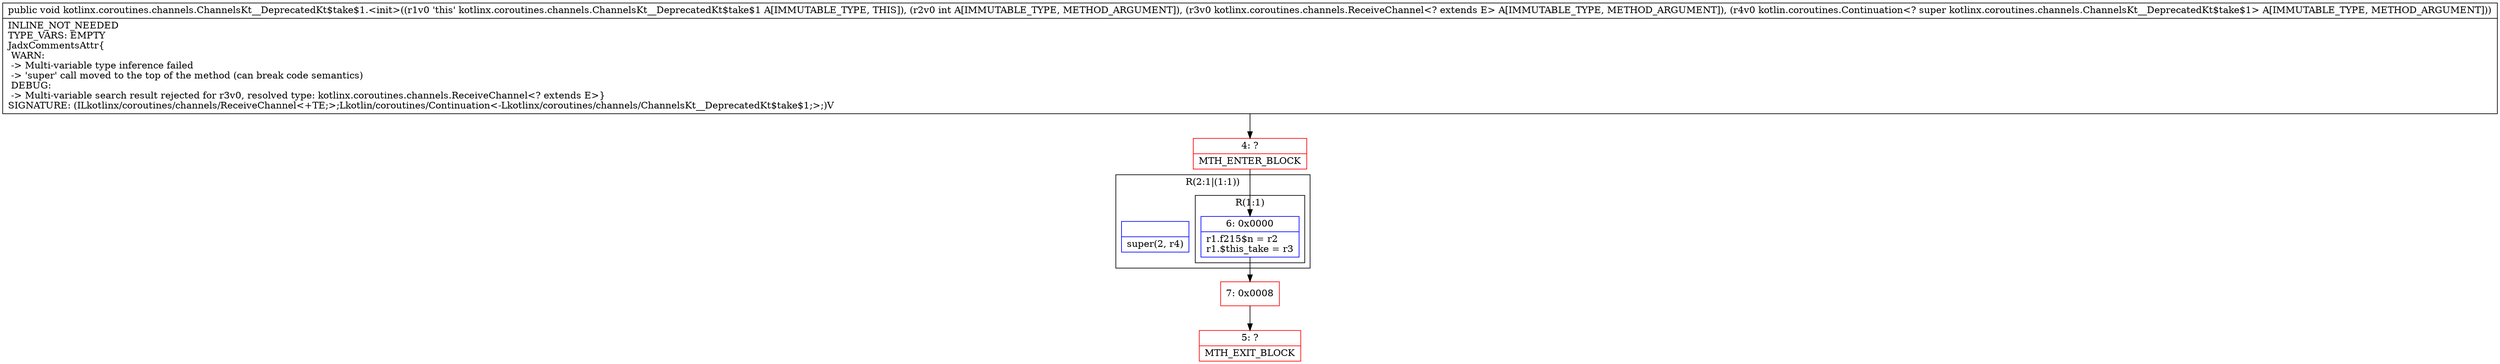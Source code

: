 digraph "CFG forkotlinx.coroutines.channels.ChannelsKt__DeprecatedKt$take$1.\<init\>(ILkotlinx\/coroutines\/channels\/ReceiveChannel;Lkotlin\/coroutines\/Continuation;)V" {
subgraph cluster_Region_219939597 {
label = "R(2:1|(1:1))";
node [shape=record,color=blue];
Node_InsnContainer_1876420755 [shape=record,label="{|super(2, r4)\l}"];
subgraph cluster_Region_1620590394 {
label = "R(1:1)";
node [shape=record,color=blue];
Node_6 [shape=record,label="{6\:\ 0x0000|r1.f215$n = r2\lr1.$this_take = r3\l}"];
}
}
Node_4 [shape=record,color=red,label="{4\:\ ?|MTH_ENTER_BLOCK\l}"];
Node_7 [shape=record,color=red,label="{7\:\ 0x0008}"];
Node_5 [shape=record,color=red,label="{5\:\ ?|MTH_EXIT_BLOCK\l}"];
MethodNode[shape=record,label="{public void kotlinx.coroutines.channels.ChannelsKt__DeprecatedKt$take$1.\<init\>((r1v0 'this' kotlinx.coroutines.channels.ChannelsKt__DeprecatedKt$take$1 A[IMMUTABLE_TYPE, THIS]), (r2v0 int A[IMMUTABLE_TYPE, METHOD_ARGUMENT]), (r3v0 kotlinx.coroutines.channels.ReceiveChannel\<? extends E\> A[IMMUTABLE_TYPE, METHOD_ARGUMENT]), (r4v0 kotlin.coroutines.Continuation\<? super kotlinx.coroutines.channels.ChannelsKt__DeprecatedKt$take$1\> A[IMMUTABLE_TYPE, METHOD_ARGUMENT]))  | INLINE_NOT_NEEDED\lTYPE_VARS: EMPTY\lJadxCommentsAttr\{\l WARN: \l \-\> Multi\-variable type inference failed\l \-\> 'super' call moved to the top of the method (can break code semantics)\l DEBUG: \l \-\> Multi\-variable search result rejected for r3v0, resolved type: kotlinx.coroutines.channels.ReceiveChannel\<? extends E\>\}\lSIGNATURE: (ILkotlinx\/coroutines\/channels\/ReceiveChannel\<+TE;\>;Lkotlin\/coroutines\/Continuation\<\-Lkotlinx\/coroutines\/channels\/ChannelsKt__DeprecatedKt$take$1;\>;)V\l}"];
MethodNode -> Node_4;Node_6 -> Node_7;
Node_4 -> Node_6;
Node_7 -> Node_5;
}

